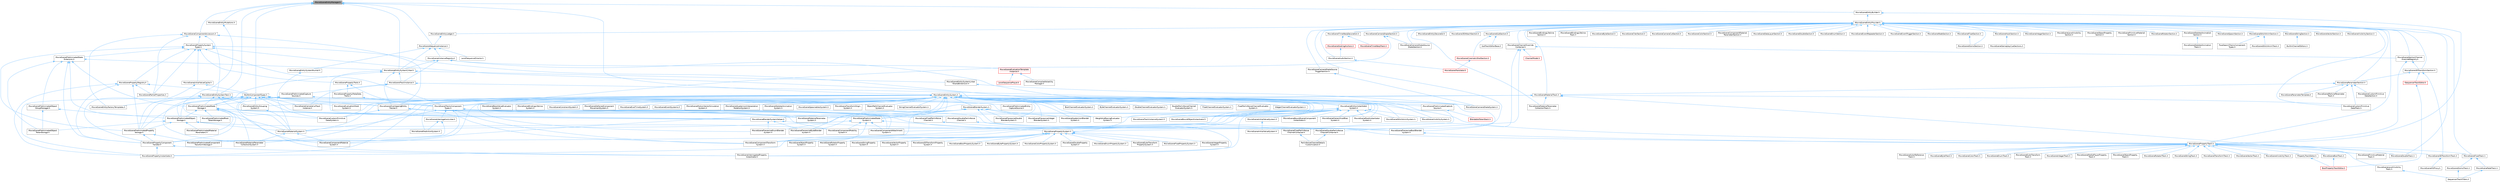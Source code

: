 digraph "MovieSceneEntityManager.h"
{
 // INTERACTIVE_SVG=YES
 // LATEX_PDF_SIZE
  bgcolor="transparent";
  edge [fontname=Helvetica,fontsize=10,labelfontname=Helvetica,labelfontsize=10];
  node [fontname=Helvetica,fontsize=10,shape=box,height=0.2,width=0.4];
  Node1 [id="Node000001",label="MovieSceneEntityManager.h",height=0.2,width=0.4,color="gray40", fillcolor="grey60", style="filled", fontcolor="black",tooltip=" "];
  Node1 -> Node2 [id="edge1_Node000001_Node000002",dir="back",color="steelblue1",style="solid",tooltip=" "];
  Node2 [id="Node000002",label="BuiltInComponentTypes.h",height=0.2,width=0.4,color="grey40", fillcolor="white", style="filled",URL="$dc/d94/BuiltInComponentTypes_8h.html",tooltip=" "];
  Node2 -> Node3 [id="edge2_Node000002_Node000003",dir="back",color="steelblue1",style="solid",tooltip=" "];
  Node3 [id="Node000003",label="MovieSceneBlenderSystemHelper.h",height=0.2,width=0.4,color="grey40", fillcolor="white", style="filled",URL="$d5/d47/MovieSceneBlenderSystemHelper_8h.html",tooltip=" "];
  Node3 -> Node4 [id="edge3_Node000003_Node000004",dir="back",color="steelblue1",style="solid",tooltip=" "];
  Node4 [id="Node000004",label="MovieScenePiecewiseBoolBlender\lSystem.h",height=0.2,width=0.4,color="grey40", fillcolor="white", style="filled",URL="$d7/d27/MovieScenePiecewiseBoolBlenderSystem_8h.html",tooltip=" "];
  Node4 -> Node5 [id="edge4_Node000004_Node000005",dir="back",color="steelblue1",style="solid",tooltip=" "];
  Node5 [id="Node000005",label="MovieScenePropertyTrack.h",height=0.2,width=0.4,color="grey40", fillcolor="white", style="filled",URL="$da/d0c/MovieScenePropertyTrack_8h.html",tooltip=" "];
  Node5 -> Node6 [id="edge5_Node000005_Node000006",dir="back",color="steelblue1",style="solid",tooltip=" "];
  Node6 [id="Node000006",label="MovieScene3DTransformTrack.h",height=0.2,width=0.4,color="grey40", fillcolor="white", style="filled",URL="$d9/d06/MovieScene3DTransformTrack_8h.html",tooltip=" "];
  Node6 -> Node7 [id="edge6_Node000006_Node000007",dir="back",color="steelblue1",style="solid",tooltip=" "];
  Node7 [id="Node000007",label="MovieSceneHitProxy.h",height=0.2,width=0.4,color="grey40", fillcolor="white", style="filled",URL="$d0/d01/MovieSceneHitProxy_8h.html",tooltip=" "];
  Node5 -> Node8 [id="edge7_Node000005_Node000008",dir="back",color="steelblue1",style="solid",tooltip=" "];
  Node8 [id="Node000008",label="MovieSceneActorReference\lTrack.h",height=0.2,width=0.4,color="grey40", fillcolor="white", style="filled",URL="$d9/d9b/MovieSceneActorReferenceTrack_8h.html",tooltip=" "];
  Node5 -> Node9 [id="edge8_Node000005_Node000009",dir="back",color="steelblue1",style="solid",tooltip=" "];
  Node9 [id="Node000009",label="MovieSceneBoolTrack.h",height=0.2,width=0.4,color="grey40", fillcolor="white", style="filled",URL="$d7/ddf/MovieSceneBoolTrack_8h.html",tooltip=" "];
  Node9 -> Node10 [id="edge9_Node000009_Node000010",dir="back",color="steelblue1",style="solid",tooltip=" "];
  Node10 [id="Node000010",label="BoolPropertyTrackEditor.h",height=0.2,width=0.4,color="red", fillcolor="#FFF0F0", style="filled",URL="$db/d07/BoolPropertyTrackEditor_8h.html",tooltip=" "];
  Node5 -> Node12 [id="edge10_Node000005_Node000012",dir="back",color="steelblue1",style="solid",tooltip=" "];
  Node12 [id="Node000012",label="MovieSceneByteTrack.h",height=0.2,width=0.4,color="grey40", fillcolor="white", style="filled",URL="$dc/d79/MovieSceneByteTrack_8h.html",tooltip=" "];
  Node5 -> Node13 [id="edge11_Node000005_Node000013",dir="back",color="steelblue1",style="solid",tooltip=" "];
  Node13 [id="Node000013",label="MovieSceneColorTrack.h",height=0.2,width=0.4,color="grey40", fillcolor="white", style="filled",URL="$d8/df9/MovieSceneColorTrack_8h.html",tooltip=" "];
  Node5 -> Node14 [id="edge12_Node000005_Node000014",dir="back",color="steelblue1",style="solid",tooltip=" "];
  Node14 [id="Node000014",label="MovieSceneDoubleTrack.h",height=0.2,width=0.4,color="grey40", fillcolor="white", style="filled",URL="$de/d31/MovieSceneDoubleTrack_8h.html",tooltip=" "];
  Node5 -> Node15 [id="edge13_Node000005_Node000015",dir="back",color="steelblue1",style="solid",tooltip=" "];
  Node15 [id="Node000015",label="MovieSceneEnumTrack.h",height=0.2,width=0.4,color="grey40", fillcolor="white", style="filled",URL="$d6/d95/MovieSceneEnumTrack_8h.html",tooltip=" "];
  Node5 -> Node16 [id="edge14_Node000005_Node000016",dir="back",color="steelblue1",style="solid",tooltip=" "];
  Node16 [id="Node000016",label="MovieSceneEulerTransform\lTrack.h",height=0.2,width=0.4,color="grey40", fillcolor="white", style="filled",URL="$d7/d3a/MovieSceneEulerTransformTrack_8h.html",tooltip=" "];
  Node5 -> Node17 [id="edge15_Node000005_Node000017",dir="back",color="steelblue1",style="solid",tooltip=" "];
  Node17 [id="Node000017",label="MovieSceneFloatTrack.h",height=0.2,width=0.4,color="grey40", fillcolor="white", style="filled",URL="$dc/d88/MovieSceneFloatTrack_8h.html",tooltip=" "];
  Node17 -> Node18 [id="edge16_Node000017_Node000018",dir="back",color="steelblue1",style="solid",tooltip=" "];
  Node18 [id="Node000018",label="MovieSceneFadeTrack.h",height=0.2,width=0.4,color="grey40", fillcolor="white", style="filled",URL="$d3/dd6/MovieSceneFadeTrack_8h.html",tooltip=" "];
  Node18 -> Node19 [id="edge17_Node000018_Node000019",dir="back",color="steelblue1",style="solid",tooltip=" "];
  Node19 [id="Node000019",label="SequencerTrackFilters.h",height=0.2,width=0.4,color="grey40", fillcolor="white", style="filled",URL="$df/d72/SequencerTrackFilters_8h.html",tooltip=" "];
  Node17 -> Node20 [id="edge18_Node000017_Node000020",dir="back",color="steelblue1",style="solid",tooltip=" "];
  Node20 [id="Node000020",label="MovieSceneSlomoTrack.h",height=0.2,width=0.4,color="grey40", fillcolor="white", style="filled",URL="$d3/d88/MovieSceneSlomoTrack_8h.html",tooltip=" "];
  Node20 -> Node19 [id="edge19_Node000020_Node000019",dir="back",color="steelblue1",style="solid",tooltip=" "];
  Node5 -> Node21 [id="edge20_Node000005_Node000021",dir="back",color="steelblue1",style="solid",tooltip=" "];
  Node21 [id="Node000021",label="MovieSceneIntegerTrack.h",height=0.2,width=0.4,color="grey40", fillcolor="white", style="filled",URL="$d9/d1a/MovieSceneIntegerTrack_8h.html",tooltip=" "];
  Node5 -> Node22 [id="edge21_Node000005_Node000022",dir="back",color="steelblue1",style="solid",tooltip=" "];
  Node22 [id="Node000022",label="MovieSceneLevelVisibility\lTrack.h",height=0.2,width=0.4,color="grey40", fillcolor="white", style="filled",URL="$d8/dae/MovieSceneLevelVisibilityTrack_8h.html",tooltip=" "];
  Node22 -> Node19 [id="edge22_Node000022_Node000019",dir="back",color="steelblue1",style="solid",tooltip=" "];
  Node5 -> Node23 [id="edge23_Node000005_Node000023",dir="back",color="steelblue1",style="solid",tooltip=" "];
  Node23 [id="Node000023",label="MovieSceneMediaPlayerProperty\lTrack.h",height=0.2,width=0.4,color="grey40", fillcolor="white", style="filled",URL="$d4/da1/MovieSceneMediaPlayerPropertyTrack_8h.html",tooltip=" "];
  Node5 -> Node24 [id="edge24_Node000005_Node000024",dir="back",color="steelblue1",style="solid",tooltip=" "];
  Node24 [id="Node000024",label="MovieSceneObjectProperty\lTrack.h",height=0.2,width=0.4,color="grey40", fillcolor="white", style="filled",URL="$dc/da9/MovieSceneObjectPropertyTrack_8h.html",tooltip=" "];
  Node5 -> Node25 [id="edge25_Node000005_Node000025",dir="back",color="steelblue1",style="solid",tooltip=" "];
  Node25 [id="Node000025",label="MovieScenePrimitiveMaterial\lTrack.h",height=0.2,width=0.4,color="grey40", fillcolor="white", style="filled",URL="$dc/dc4/MovieScenePrimitiveMaterialTrack_8h.html",tooltip=" "];
  Node5 -> Node26 [id="edge26_Node000005_Node000026",dir="back",color="steelblue1",style="solid",tooltip=" "];
  Node26 [id="Node000026",label="MovieSceneRotatorTrack.h",height=0.2,width=0.4,color="grey40", fillcolor="white", style="filled",URL="$d3/d8f/MovieSceneRotatorTrack_8h.html",tooltip=" "];
  Node5 -> Node27 [id="edge27_Node000005_Node000027",dir="back",color="steelblue1",style="solid",tooltip=" "];
  Node27 [id="Node000027",label="MovieSceneStringTrack.h",height=0.2,width=0.4,color="grey40", fillcolor="white", style="filled",URL="$dd/d54/MovieSceneStringTrack_8h.html",tooltip=" "];
  Node5 -> Node28 [id="edge28_Node000005_Node000028",dir="back",color="steelblue1",style="solid",tooltip=" "];
  Node28 [id="Node000028",label="MovieSceneTransformTrack.h",height=0.2,width=0.4,color="grey40", fillcolor="white", style="filled",URL="$df/d57/MovieSceneTransformTrack_8h.html",tooltip=" "];
  Node5 -> Node29 [id="edge29_Node000005_Node000029",dir="back",color="steelblue1",style="solid",tooltip=" "];
  Node29 [id="Node000029",label="MovieSceneVectorTrack.h",height=0.2,width=0.4,color="grey40", fillcolor="white", style="filled",URL="$d8/d5e/MovieSceneVectorTrack_8h.html",tooltip=" "];
  Node5 -> Node30 [id="edge30_Node000005_Node000030",dir="back",color="steelblue1",style="solid",tooltip=" "];
  Node30 [id="Node000030",label="MovieSceneVisibilityTrack.h",height=0.2,width=0.4,color="grey40", fillcolor="white", style="filled",URL="$dd/d5e/MovieSceneVisibilityTrack_8h.html",tooltip=" "];
  Node5 -> Node31 [id="edge31_Node000005_Node000031",dir="back",color="steelblue1",style="solid",tooltip=" "];
  Node31 [id="Node000031",label="PropertyTrackEditor.h",height=0.2,width=0.4,color="grey40", fillcolor="white", style="filled",URL="$da/d9a/PropertyTrackEditor_8h.html",tooltip=" "];
  Node31 -> Node10 [id="edge32_Node000031_Node000010",dir="back",color="steelblue1",style="solid",tooltip=" "];
  Node3 -> Node32 [id="edge33_Node000003_Node000032",dir="back",color="steelblue1",style="solid",tooltip=" "];
  Node32 [id="Node000032",label="MovieScenePiecewiseByteBlender\lSystem.h",height=0.2,width=0.4,color="grey40", fillcolor="white", style="filled",URL="$d7/dde/MovieScenePiecewiseByteBlenderSystem_8h.html",tooltip=" "];
  Node3 -> Node33 [id="edge34_Node000003_Node000033",dir="back",color="steelblue1",style="solid",tooltip=" "];
  Node33 [id="Node000033",label="MovieScenePiecewiseEnumBlender\lSystem.h",height=0.2,width=0.4,color="grey40", fillcolor="white", style="filled",URL="$d4/dfe/MovieScenePiecewiseEnumBlenderSystem_8h.html",tooltip=" "];
  Node2 -> Node34 [id="edge35_Node000002_Node000034",dir="back",color="steelblue1",style="solid",tooltip=" "];
  Node34 [id="Node000034",label="MovieSceneCameraCutTrack\lInstance.h",height=0.2,width=0.4,color="grey40", fillcolor="white", style="filled",URL="$d3/d37/MovieSceneCameraCutTrackInstance_8h.html",tooltip=" "];
  Node2 -> Node35 [id="edge36_Node000002_Node000035",dir="back",color="steelblue1",style="solid",tooltip=" "];
  Node35 [id="Node000035",label="MovieSceneCustomPrimitive\lDataSystem.h",height=0.2,width=0.4,color="grey40", fillcolor="white", style="filled",URL="$d1/da0/MovieSceneCustomPrimitiveDataSystem_8h.html",tooltip=" "];
  Node2 -> Node36 [id="edge37_Node000002_Node000036",dir="back",color="steelblue1",style="solid",tooltip=" "];
  Node36 [id="Node000036",label="MovieSceneEntityGrouping\lSystem.h",height=0.2,width=0.4,color="grey40", fillcolor="white", style="filled",URL="$d6/dce/MovieSceneEntityGroupingSystem_8h.html",tooltip=" "];
  Node36 -> Node37 [id="edge38_Node000036_Node000037",dir="back",color="steelblue1",style="solid",tooltip=" "];
  Node37 [id="Node000037",label="MovieSceneMaterialSystem.h",height=0.2,width=0.4,color="grey40", fillcolor="white", style="filled",URL="$d2/d2f/MovieSceneMaterialSystem_8h.html",tooltip=" "];
  Node37 -> Node38 [id="edge39_Node000037_Node000038",dir="back",color="steelblue1",style="solid",tooltip=" "];
  Node38 [id="Node000038",label="MovieSceneComponentMaterial\lSystem.h",height=0.2,width=0.4,color="grey40", fillcolor="white", style="filled",URL="$d7/d7c/MovieSceneComponentMaterialSystem_8h.html",tooltip=" "];
  Node37 -> Node39 [id="edge40_Node000037_Node000039",dir="back",color="steelblue1",style="solid",tooltip=" "];
  Node39 [id="Node000039",label="MovieSceneMaterialParameter\lCollectionSystem.h",height=0.2,width=0.4,color="grey40", fillcolor="white", style="filled",URL="$d4/d18/MovieSceneMaterialParameterCollectionSystem_8h.html",tooltip=" "];
  Node2 -> Node40 [id="edge41_Node000002_Node000040",dir="back",color="steelblue1",style="solid",tooltip=" "];
  Node40 [id="Node000040",label="MovieSceneEvaluationHook\lSystem.h",height=0.2,width=0.4,color="grey40", fillcolor="white", style="filled",URL="$d1/d8b/MovieSceneEvaluationHookSystem_8h.html",tooltip=" "];
  Node2 -> Node41 [id="edge42_Node000002_Node000041",dir="back",color="steelblue1",style="solid",tooltip=" "];
  Node41 [id="Node000041",label="MovieSceneInterrogatedProperty\lInstantiator.h",height=0.2,width=0.4,color="grey40", fillcolor="white", style="filled",URL="$df/d43/MovieSceneInterrogatedPropertyInstantiator_8h.html",tooltip=" "];
  Node2 -> Node39 [id="edge43_Node000002_Node000039",dir="back",color="steelblue1",style="solid",tooltip=" "];
  Node2 -> Node37 [id="edge44_Node000002_Node000037",dir="back",color="steelblue1",style="solid",tooltip=" "];
  Node2 -> Node42 [id="edge45_Node000002_Node000042",dir="back",color="steelblue1",style="solid",tooltip=" "];
  Node42 [id="Node000042",label="MovieSceneOverlappingEntity\lTracker.h",height=0.2,width=0.4,color="grey40", fillcolor="white", style="filled",URL="$db/d41/MovieSceneOverlappingEntityTracker_8h.html",tooltip=" "];
  Node42 -> Node43 [id="edge46_Node000042_Node000043",dir="back",color="steelblue1",style="solid",tooltip=" "];
  Node43 [id="Node000043",label="MovieSceneComponentAttachment\lSystem.h",height=0.2,width=0.4,color="grey40", fillcolor="white", style="filled",URL="$d9/db3/MovieSceneComponentAttachmentSystem_8h.html",tooltip=" "];
  Node42 -> Node44 [id="edge47_Node000042_Node000044",dir="back",color="steelblue1",style="solid",tooltip=" "];
  Node44 [id="Node000044",label="MovieSceneComponentMobility\lSystem.h",height=0.2,width=0.4,color="grey40", fillcolor="white", style="filled",URL="$d7/dca/MovieSceneComponentMobilitySystem_8h.html",tooltip=" "];
  Node42 -> Node45 [id="edge48_Node000042_Node000045",dir="back",color="steelblue1",style="solid",tooltip=" "];
  Node45 [id="Node000045",label="MovieSceneComponentTransform\lSystem.h",height=0.2,width=0.4,color="grey40", fillcolor="white", style="filled",URL="$d1/d3e/MovieSceneComponentTransformSystem_8h.html",tooltip=" "];
  Node42 -> Node35 [id="edge49_Node000042_Node000035",dir="back",color="steelblue1",style="solid",tooltip=" "];
  Node42 -> Node41 [id="edge50_Node000042_Node000041",dir="back",color="steelblue1",style="solid",tooltip=" "];
  Node42 -> Node46 [id="edge51_Node000042_Node000046",dir="back",color="steelblue1",style="solid",tooltip=" "];
  Node46 [id="Node000046",label="MovieSceneMaterialParameter\lSystem.h",height=0.2,width=0.4,color="grey40", fillcolor="white", style="filled",URL="$d9/d38/MovieSceneMaterialParameterSystem_8h.html",tooltip=" "];
  Node2 -> Node47 [id="edge52_Node000002_Node000047",dir="back",color="steelblue1",style="solid",tooltip=" "];
  Node47 [id="Node000047",label="MovieScenePreAnimatedObject\lStorage.h",height=0.2,width=0.4,color="grey40", fillcolor="white", style="filled",URL="$d1/dc5/MovieScenePreAnimatedObjectStorage_8h.html",tooltip=" "];
  Node47 -> Node44 [id="edge53_Node000047_Node000044",dir="back",color="steelblue1",style="solid",tooltip=" "];
  Node47 -> Node37 [id="edge54_Node000047_Node000037",dir="back",color="steelblue1",style="solid",tooltip=" "];
  Node47 -> Node48 [id="edge55_Node000047_Node000048",dir="back",color="steelblue1",style="solid",tooltip=" "];
  Node48 [id="Node000048",label="MovieScenePreAnimatedMaterial\lParameters.h",height=0.2,width=0.4,color="grey40", fillcolor="white", style="filled",URL="$d9/dac/MovieScenePreAnimatedMaterialParameters_8h.html",tooltip=" "];
  Node47 -> Node49 [id="edge56_Node000047_Node000049",dir="back",color="steelblue1",style="solid",tooltip=" "];
  Node49 [id="Node000049",label="MovieScenePreAnimatedObject\lTokenStorage.h",height=0.2,width=0.4,color="grey40", fillcolor="white", style="filled",URL="$dc/d07/MovieScenePreAnimatedObjectTokenStorage_8h.html",tooltip=" "];
  Node47 -> Node50 [id="edge57_Node000047_Node000050",dir="back",color="steelblue1",style="solid",tooltip=" "];
  Node50 [id="Node000050",label="MovieScenePreAnimatedProperty\lStorage.h",height=0.2,width=0.4,color="grey40", fillcolor="white", style="filled",URL="$de/d55/MovieScenePreAnimatedPropertyStorage_8h.html",tooltip=" "];
  Node50 -> Node51 [id="edge58_Node000050_Node000051",dir="back",color="steelblue1",style="solid",tooltip=" "];
  Node51 [id="Node000051",label="MovieScenePreAnimatedComponent\lTransformStorage.h",height=0.2,width=0.4,color="grey40", fillcolor="white", style="filled",URL="$d9/d84/MovieScenePreAnimatedComponentTransformStorage_8h.html",tooltip=" "];
  Node50 -> Node52 [id="edge59_Node000050_Node000052",dir="back",color="steelblue1",style="solid",tooltip=" "];
  Node52 [id="Node000052",label="MovieScenePropertyComponent\lHandler.h",height=0.2,width=0.4,color="grey40", fillcolor="white", style="filled",URL="$d1/d1c/MovieScenePropertyComponentHandler_8h.html",tooltip=" "];
  Node52 -> Node41 [id="edge60_Node000052_Node000041",dir="back",color="steelblue1",style="solid",tooltip=" "];
  Node52 -> Node53 [id="edge61_Node000052_Node000053",dir="back",color="steelblue1",style="solid",tooltip=" "];
  Node53 [id="Node000053",label="MovieScenePropertyInstantiator.h",height=0.2,width=0.4,color="grey40", fillcolor="white", style="filled",URL="$d2/ddc/MovieScenePropertyInstantiator_8h.html",tooltip=" "];
  Node2 -> Node50 [id="edge62_Node000002_Node000050",dir="back",color="steelblue1",style="solid",tooltip=" "];
  Node2 -> Node54 [id="edge63_Node000002_Node000054",dir="back",color="steelblue1",style="solid",tooltip=" "];
  Node54 [id="Node000054",label="MovieScenePreAnimatedState\lStorage.h",height=0.2,width=0.4,color="grey40", fillcolor="white", style="filled",URL="$db/d56/MovieScenePreAnimatedStateStorage_8h.html",tooltip=" "];
  Node54 -> Node38 [id="edge64_Node000054_Node000038",dir="back",color="steelblue1",style="solid",tooltip=" "];
  Node54 -> Node35 [id="edge65_Node000054_Node000035",dir="back",color="steelblue1",style="solid",tooltip=" "];
  Node54 -> Node39 [id="edge66_Node000054_Node000039",dir="back",color="steelblue1",style="solid",tooltip=" "];
  Node54 -> Node46 [id="edge67_Node000054_Node000046",dir="back",color="steelblue1",style="solid",tooltip=" "];
  Node54 -> Node48 [id="edge68_Node000054_Node000048",dir="back",color="steelblue1",style="solid",tooltip=" "];
  Node54 -> Node47 [id="edge69_Node000054_Node000047",dir="back",color="steelblue1",style="solid",tooltip=" "];
  Node54 -> Node55 [id="edge70_Node000054_Node000055",dir="back",color="steelblue1",style="solid",tooltip=" "];
  Node55 [id="Node000055",label="MovieScenePreAnimatedRoot\lTokenStorage.h",height=0.2,width=0.4,color="grey40", fillcolor="white", style="filled",URL="$d1/db6/MovieScenePreAnimatedRootTokenStorage_8h.html",tooltip=" "];
  Node54 -> Node56 [id="edge71_Node000054_Node000056",dir="back",color="steelblue1",style="solid",tooltip=" "];
  Node56 [id="Node000056",label="MovieScenePreAnimatedState\lSystem.h",height=0.2,width=0.4,color="grey40", fillcolor="white", style="filled",URL="$df/d2d/MovieScenePreAnimatedStateSystem_8h.html",tooltip=" "];
  Node56 -> Node43 [id="edge72_Node000056_Node000043",dir="back",color="steelblue1",style="solid",tooltip=" "];
  Node56 -> Node44 [id="edge73_Node000056_Node000044",dir="back",color="steelblue1",style="solid",tooltip=" "];
  Node56 -> Node45 [id="edge74_Node000056_Node000045",dir="back",color="steelblue1",style="solid",tooltip=" "];
  Node56 -> Node37 [id="edge75_Node000056_Node000037",dir="back",color="steelblue1",style="solid",tooltip=" "];
  Node56 -> Node57 [id="edge76_Node000056_Node000057",dir="back",color="steelblue1",style="solid",tooltip=" "];
  Node57 [id="Node000057",label="MovieScenePropertySystem.h",height=0.2,width=0.4,color="grey40", fillcolor="white", style="filled",URL="$dd/d75/MovieScenePropertySystem_8h.html",tooltip=" "];
  Node57 -> Node58 [id="edge77_Node000057_Node000058",dir="back",color="steelblue1",style="solid",tooltip=" "];
  Node58 [id="Node000058",label="MovieScene3DTransformProperty\lSystem.h",height=0.2,width=0.4,color="grey40", fillcolor="white", style="filled",URL="$dc/d97/MovieScene3DTransformPropertySystem_8h.html",tooltip=" "];
  Node57 -> Node59 [id="edge78_Node000057_Node000059",dir="back",color="steelblue1",style="solid",tooltip=" "];
  Node59 [id="Node000059",label="MovieSceneBoolPropertySystem.h",height=0.2,width=0.4,color="grey40", fillcolor="white", style="filled",URL="$d4/d0f/MovieSceneBoolPropertySystem_8h.html",tooltip=" "];
  Node57 -> Node60 [id="edge79_Node000057_Node000060",dir="back",color="steelblue1",style="solid",tooltip=" "];
  Node60 [id="Node000060",label="MovieSceneBytePropertySystem.h",height=0.2,width=0.4,color="grey40", fillcolor="white", style="filled",URL="$d7/d22/MovieSceneBytePropertySystem_8h.html",tooltip=" "];
  Node57 -> Node61 [id="edge80_Node000057_Node000061",dir="back",color="steelblue1",style="solid",tooltip=" "];
  Node61 [id="Node000061",label="MovieSceneColorPropertySystem.h",height=0.2,width=0.4,color="grey40", fillcolor="white", style="filled",URL="$d4/d03/MovieSceneColorPropertySystem_8h.html",tooltip=" "];
  Node57 -> Node45 [id="edge81_Node000057_Node000045",dir="back",color="steelblue1",style="solid",tooltip=" "];
  Node57 -> Node62 [id="edge82_Node000057_Node000062",dir="back",color="steelblue1",style="solid",tooltip=" "];
  Node62 [id="Node000062",label="MovieSceneDoubleProperty\lSystem.h",height=0.2,width=0.4,color="grey40", fillcolor="white", style="filled",URL="$df/d84/MovieSceneDoublePropertySystem_8h.html",tooltip=" "];
  Node57 -> Node63 [id="edge83_Node000057_Node000063",dir="back",color="steelblue1",style="solid",tooltip=" "];
  Node63 [id="Node000063",label="MovieSceneEnumPropertySystem.h",height=0.2,width=0.4,color="grey40", fillcolor="white", style="filled",URL="$d7/dc8/MovieSceneEnumPropertySystem_8h.html",tooltip=" "];
  Node57 -> Node64 [id="edge84_Node000057_Node000064",dir="back",color="steelblue1",style="solid",tooltip=" "];
  Node64 [id="Node000064",label="MovieSceneEulerTransform\lPropertySystem.h",height=0.2,width=0.4,color="grey40", fillcolor="white", style="filled",URL="$dd/d14/MovieSceneEulerTransformPropertySystem_8h.html",tooltip=" "];
  Node57 -> Node65 [id="edge85_Node000057_Node000065",dir="back",color="steelblue1",style="solid",tooltip=" "];
  Node65 [id="Node000065",label="MovieSceneFloatPropertySystem.h",height=0.2,width=0.4,color="grey40", fillcolor="white", style="filled",URL="$d0/de6/MovieSceneFloatPropertySystem_8h.html",tooltip=" "];
  Node57 -> Node66 [id="edge86_Node000057_Node000066",dir="back",color="steelblue1",style="solid",tooltip=" "];
  Node66 [id="Node000066",label="MovieSceneIntegerProperty\lSystem.h",height=0.2,width=0.4,color="grey40", fillcolor="white", style="filled",URL="$d3/d1a/MovieSceneIntegerPropertySystem_8h.html",tooltip=" "];
  Node57 -> Node67 [id="edge87_Node000057_Node000067",dir="back",color="steelblue1",style="solid",tooltip=" "];
  Node67 [id="Node000067",label="MovieSceneObjectProperty\lSystem.h",height=0.2,width=0.4,color="grey40", fillcolor="white", style="filled",URL="$d8/d20/MovieSceneObjectPropertySystem_8h.html",tooltip=" "];
  Node57 -> Node68 [id="edge88_Node000057_Node000068",dir="back",color="steelblue1",style="solid",tooltip=" "];
  Node68 [id="Node000068",label="MovieSceneRotatorProperty\lSystem.h",height=0.2,width=0.4,color="grey40", fillcolor="white", style="filled",URL="$d6/d74/MovieSceneRotatorPropertySystem_8h.html",tooltip=" "];
  Node57 -> Node69 [id="edge89_Node000057_Node000069",dir="back",color="steelblue1",style="solid",tooltip=" "];
  Node69 [id="Node000069",label="MovieSceneStringProperty\lSystem.h",height=0.2,width=0.4,color="grey40", fillcolor="white", style="filled",URL="$d8/d8f/MovieSceneStringPropertySystem_8h.html",tooltip=" "];
  Node57 -> Node70 [id="edge90_Node000057_Node000070",dir="back",color="steelblue1",style="solid",tooltip=" "];
  Node70 [id="Node000070",label="MovieSceneVectorProperty\lSystem.h",height=0.2,width=0.4,color="grey40", fillcolor="white", style="filled",URL="$da/d10/MovieSceneVectorPropertySystem_8h.html",tooltip=" "];
  Node54 -> Node52 [id="edge91_Node000054_Node000052",dir="back",color="steelblue1",style="solid",tooltip=" "];
  Node2 -> Node53 [id="edge92_Node000002_Node000053",dir="back",color="steelblue1",style="solid",tooltip=" "];
  Node2 -> Node5 [id="edge93_Node000002_Node000005",dir="back",color="steelblue1",style="solid",tooltip=" "];
  Node2 -> Node71 [id="edge94_Node000002_Node000071",dir="back",color="steelblue1",style="solid",tooltip=" "];
  Node71 [id="Node000071",label="MovieSceneTracksComponent\lTypes.h",height=0.2,width=0.4,color="grey40", fillcolor="white", style="filled",URL="$d5/d6a/MovieSceneTracksComponentTypes_8h.html",tooltip=" "];
  Node71 -> Node43 [id="edge95_Node000071_Node000043",dir="back",color="steelblue1",style="solid",tooltip=" "];
  Node71 -> Node45 [id="edge96_Node000071_Node000045",dir="back",color="steelblue1",style="solid",tooltip=" "];
  Node71 -> Node72 [id="edge97_Node000071_Node000072",dir="back",color="steelblue1",style="solid",tooltip=" "];
  Node72 [id="Node000072",label="MovieSceneDoublePerlinNoise\lChannel.h",height=0.2,width=0.4,color="grey40", fillcolor="white", style="filled",URL="$d9/d50/MovieSceneDoublePerlinNoiseChannel_8h.html",tooltip=" "];
  Node72 -> Node73 [id="edge98_Node000072_Node000073",dir="back",color="steelblue1",style="solid",tooltip=" "];
  Node73 [id="Node000073",label="MovieSceneDoublePerlinNoise\lChannelContainer.h",height=0.2,width=0.4,color="grey40", fillcolor="white", style="filled",URL="$de/dae/MovieSceneDoublePerlinNoiseChannelContainer_8h.html",tooltip=" "];
  Node73 -> Node74 [id="edge99_Node000073_Node000074",dir="back",color="steelblue1",style="solid",tooltip=" "];
  Node74 [id="Node000074",label="PerlinNoiseChannelDetails\lCustomization.h",height=0.2,width=0.4,color="grey40", fillcolor="white", style="filled",URL="$d6/df3/PerlinNoiseChannelDetailsCustomization_8h.html",tooltip=" "];
  Node71 -> Node75 [id="edge100_Node000071_Node000075",dir="back",color="steelblue1",style="solid",tooltip=" "];
  Node75 [id="Node000075",label="MovieSceneFloatPerlinNoise\lChannel.h",height=0.2,width=0.4,color="grey40", fillcolor="white", style="filled",URL="$d2/d9d/MovieSceneFloatPerlinNoiseChannel_8h.html",tooltip=" "];
  Node75 -> Node76 [id="edge101_Node000075_Node000076",dir="back",color="steelblue1",style="solid",tooltip=" "];
  Node76 [id="Node000076",label="MovieSceneFloatPerlinNoise\lChannelContainer.h",height=0.2,width=0.4,color="grey40", fillcolor="white", style="filled",URL="$d6/dcb/MovieSceneFloatPerlinNoiseChannelContainer_8h.html",tooltip=" "];
  Node76 -> Node74 [id="edge102_Node000076_Node000074",dir="back",color="steelblue1",style="solid",tooltip=" "];
  Node71 -> Node77 [id="edge103_Node000071_Node000077",dir="back",color="steelblue1",style="solid",tooltip=" "];
  Node77 [id="Node000077",label="MovieSceneInterrogationLinker.h",height=0.2,width=0.4,color="grey40", fillcolor="white", style="filled",URL="$d9/d6a/MovieSceneInterrogationLinker_8h.html",tooltip=" "];
  Node77 -> Node78 [id="edge104_Node000077_Node000078",dir="back",color="steelblue1",style="solid",tooltip=" "];
  Node78 [id="Node000078",label="MovieScenePredictionSystem.h",height=0.2,width=0.4,color="grey40", fillcolor="white", style="filled",URL="$dc/d7f/MovieScenePredictionSystem_8h.html",tooltip=" "];
  Node77 -> Node52 [id="edge105_Node000077_Node000052",dir="back",color="steelblue1",style="solid",tooltip=" "];
  Node71 -> Node37 [id="edge106_Node000071_Node000037",dir="back",color="steelblue1",style="solid",tooltip=" "];
  Node71 -> Node51 [id="edge107_Node000071_Node000051",dir="back",color="steelblue1",style="solid",tooltip=" "];
  Node71 -> Node5 [id="edge108_Node000071_Node000005",dir="back",color="steelblue1",style="solid",tooltip=" "];
  Node2 -> Node79 [id="edge109_Node000002_Node000079",dir="back",color="steelblue1",style="solid",tooltip=" "];
  Node79 [id="Node000079",label="WeightAndEasingEvaluator\lSystem.h",height=0.2,width=0.4,color="grey40", fillcolor="white", style="filled",URL="$d0/d06/WeightAndEasingEvaluatorSystem_8h.html",tooltip=" "];
  Node1 -> Node80 [id="edge110_Node000001_Node000080",dir="back",color="steelblue1",style="solid",tooltip=" "];
  Node80 [id="Node000080",label="MovieSceneComponentAccessors.h",height=0.2,width=0.4,color="grey40", fillcolor="white", style="filled",URL="$db/d67/MovieSceneComponentAccessors_8h.html",tooltip=" "];
  Node80 -> Node81 [id="edge111_Node000080_Node000081",dir="back",color="steelblue1",style="solid",tooltip=" "];
  Node81 [id="Node000081",label="MovieSceneEntityFactoryTemplates.h",height=0.2,width=0.4,color="grey40", fillcolor="white", style="filled",URL="$de/df8/MovieSceneEntityFactoryTemplates_8h.html",tooltip=" "];
  Node80 -> Node82 [id="edge112_Node000080_Node000082",dir="back",color="steelblue1",style="solid",tooltip=" "];
  Node82 [id="Node000082",label="MovieSceneEntitySystemTask.h",height=0.2,width=0.4,color="grey40", fillcolor="white", style="filled",URL="$d5/dcb/MovieSceneEntitySystemTask_8h.html",tooltip=" "];
  Node82 -> Node3 [id="edge113_Node000082_Node000003",dir="back",color="steelblue1",style="solid",tooltip=" "];
  Node82 -> Node81 [id="edge114_Node000082_Node000081",dir="back",color="steelblue1",style="solid",tooltip=" "];
  Node82 -> Node36 [id="edge115_Node000082_Node000036",dir="back",color="steelblue1",style="solid",tooltip=" "];
  Node82 -> Node42 [id="edge116_Node000082_Node000042",dir="back",color="steelblue1",style="solid",tooltip=" "];
  Node82 -> Node50 [id="edge117_Node000082_Node000050",dir="back",color="steelblue1",style="solid",tooltip=" "];
  Node82 -> Node54 [id="edge118_Node000082_Node000054",dir="back",color="steelblue1",style="solid",tooltip=" "];
  Node80 -> Node42 [id="edge119_Node000080_Node000042",dir="back",color="steelblue1",style="solid",tooltip=" "];
  Node80 -> Node83 [id="edge120_Node000080_Node000083",dir="back",color="steelblue1",style="solid",tooltip=" "];
  Node83 [id="Node000083",label="MovieScenePartialProperties.h",height=0.2,width=0.4,color="grey40", fillcolor="white", style="filled",URL="$d8/d3c/MovieScenePartialProperties_8h.html",tooltip=" "];
  Node80 -> Node84 [id="edge121_Node000080_Node000084",dir="back",color="steelblue1",style="solid",tooltip=" "];
  Node84 [id="Node000084",label="MovieScenePropertySystem\lTypes.h",height=0.2,width=0.4,color="grey40", fillcolor="white", style="filled",URL="$d2/d09/MovieScenePropertySystemTypes_8h.html",tooltip=" "];
  Node84 -> Node85 [id="edge122_Node000084_Node000085",dir="back",color="steelblue1",style="solid",tooltip=" "];
  Node85 [id="Node000085",label="MovieSceneInitialValueCache.h",height=0.2,width=0.4,color="grey40", fillcolor="white", style="filled",URL="$d4/d7f/MovieSceneInitialValueCache_8h.html",tooltip=" "];
  Node85 -> Node2 [id="edge123_Node000085_Node000002",dir="back",color="steelblue1",style="solid",tooltip=" "];
  Node85 -> Node52 [id="edge124_Node000085_Node000052",dir="back",color="steelblue1",style="solid",tooltip=" "];
  Node84 -> Node83 [id="edge125_Node000084_Node000083",dir="back",color="steelblue1",style="solid",tooltip=" "];
  Node84 -> Node50 [id="edge126_Node000084_Node000050",dir="back",color="steelblue1",style="solid",tooltip=" "];
  Node84 -> Node86 [id="edge127_Node000084_Node000086",dir="back",color="steelblue1",style="solid",tooltip=" "];
  Node86 [id="Node000086",label="MovieScenePreAnimatedState\lExtension.h",height=0.2,width=0.4,color="grey40", fillcolor="white", style="filled",URL="$dc/de7/MovieScenePreAnimatedStateExtension_8h.html",tooltip=" "];
  Node86 -> Node87 [id="edge128_Node000086_Node000087",dir="back",color="steelblue1",style="solid",tooltip=" "];
  Node87 [id="Node000087",label="MovieSceneEntitySystemLinker.h",height=0.2,width=0.4,color="grey40", fillcolor="white", style="filled",URL="$d9/d16/MovieSceneEntitySystemLinker_8h.html",tooltip=" "];
  Node87 -> Node3 [id="edge129_Node000087_Node000003",dir="back",color="steelblue1",style="solid",tooltip=" "];
  Node87 -> Node88 [id="edge130_Node000087_Node000088",dir="back",color="steelblue1",style="solid",tooltip=" "];
  Node88 [id="Node000088",label="MovieSceneEntitySystemLinker\lSharedExtension.h",height=0.2,width=0.4,color="grey40", fillcolor="white", style="filled",URL="$dc/df1/MovieSceneEntitySystemLinkerSharedExtension_8h.html",tooltip=" "];
  Node88 -> Node89 [id="edge131_Node000088_Node000089",dir="back",color="steelblue1",style="solid",tooltip=" "];
  Node89 [id="Node000089",label="MovieSceneCameraShakeSystem.h",height=0.2,width=0.4,color="grey40", fillcolor="white", style="filled",URL="$d2/dcc/MovieSceneCameraShakeSystem_8h.html",tooltip=" "];
  Node87 -> Node42 [id="edge132_Node000087_Node000042",dir="back",color="steelblue1",style="solid",tooltip=" "];
  Node87 -> Node54 [id="edge133_Node000087_Node000054",dir="back",color="steelblue1",style="solid",tooltip=" "];
  Node87 -> Node90 [id="edge134_Node000087_Node000090",dir="back",color="steelblue1",style="solid",tooltip=" "];
  Node90 [id="Node000090",label="MovieSceneTrackInstance.h",height=0.2,width=0.4,color="grey40", fillcolor="white", style="filled",URL="$d4/d28/MovieSceneTrackInstance_8h.html",tooltip=" "];
  Node90 -> Node34 [id="edge135_Node000090_Node000034",dir="back",color="steelblue1",style="solid",tooltip=" "];
  Node90 -> Node91 [id="edge136_Node000090_Node000091",dir="back",color="steelblue1",style="solid",tooltip=" "];
  Node91 [id="Node000091",label="MovieScenePreAnimatedCapture\lSource.h",height=0.2,width=0.4,color="grey40", fillcolor="white", style="filled",URL="$d8/dd1/MovieScenePreAnimatedCaptureSource_8h.html",tooltip=" "];
  Node91 -> Node92 [id="edge137_Node000091_Node000092",dir="back",color="steelblue1",style="solid",tooltip=" "];
  Node92 [id="Node000092",label="BlendableTokenStack.h",height=0.2,width=0.4,color="red", fillcolor="#FFF0F0", style="filled",URL="$de/d3e/BlendableTokenStack_8h.html",tooltip=" "];
  Node90 -> Node114 [id="edge138_Node000090_Node000114",dir="back",color="steelblue1",style="solid",tooltip=" "];
  Node114 [id="Node000114",label="MovieScenePreAnimatedCapture\lSources.h",height=0.2,width=0.4,color="grey40", fillcolor="white", style="filled",URL="$de/d2c/MovieScenePreAnimatedCaptureSources_8h.html",tooltip=" "];
  Node114 -> Node91 [id="edge139_Node000114_Node000091",dir="back",color="steelblue1",style="solid",tooltip=" "];
  Node114 -> Node115 [id="edge140_Node000114_Node000115",dir="back",color="steelblue1",style="solid",tooltip=" "];
  Node115 [id="Node000115",label="MovieScenePreAnimatedEntity\lCaptureSource.h",height=0.2,width=0.4,color="grey40", fillcolor="white", style="filled",URL="$d8/de0/MovieScenePreAnimatedEntityCaptureSource_8h.html",tooltip=" "];
  Node114 -> Node47 [id="edge141_Node000114_Node000047",dir="back",color="steelblue1",style="solid",tooltip=" "];
  Node114 -> Node50 [id="edge142_Node000114_Node000050",dir="back",color="steelblue1",style="solid",tooltip=" "];
  Node114 -> Node54 [id="edge143_Node000114_Node000054",dir="back",color="steelblue1",style="solid",tooltip=" "];
  Node86 -> Node116 [id="edge144_Node000086_Node000116",dir="back",color="steelblue1",style="solid",tooltip=" "];
  Node116 [id="Node000116",label="MovieScenePreAnimatedObject\lGroupManager.h",height=0.2,width=0.4,color="grey40", fillcolor="white", style="filled",URL="$dc/d17/MovieScenePreAnimatedObjectGroupManager_8h.html",tooltip=" "];
  Node116 -> Node47 [id="edge145_Node000116_Node000047",dir="back",color="steelblue1",style="solid",tooltip=" "];
  Node116 -> Node49 [id="edge146_Node000116_Node000049",dir="back",color="steelblue1",style="solid",tooltip=" "];
  Node86 -> Node49 [id="edge147_Node000086_Node000049",dir="back",color="steelblue1",style="solid",tooltip=" "];
  Node86 -> Node55 [id="edge148_Node000086_Node000055",dir="back",color="steelblue1",style="solid",tooltip=" "];
  Node86 -> Node54 [id="edge149_Node000086_Node000054",dir="back",color="steelblue1",style="solid",tooltip=" "];
  Node86 -> Node52 [id="edge150_Node000086_Node000052",dir="back",color="steelblue1",style="solid",tooltip=" "];
  Node84 -> Node117 [id="edge151_Node000084_Node000117",dir="back",color="steelblue1",style="solid",tooltip=" "];
  Node117 [id="Node000117",label="MovieScenePropertyRegistry.h",height=0.2,width=0.4,color="grey40", fillcolor="white", style="filled",URL="$da/d00/MovieScenePropertyRegistry_8h.html",tooltip=" "];
  Node117 -> Node2 [id="edge152_Node000117_Node000002",dir="back",color="steelblue1",style="solid",tooltip=" "];
  Node117 -> Node83 [id="edge153_Node000117_Node000083",dir="back",color="steelblue1",style="solid",tooltip=" "];
  Node117 -> Node50 [id="edge154_Node000117_Node000050",dir="back",color="steelblue1",style="solid",tooltip=" "];
  Node117 -> Node52 [id="edge155_Node000117_Node000052",dir="back",color="steelblue1",style="solid",tooltip=" "];
  Node117 -> Node53 [id="edge156_Node000117_Node000053",dir="back",color="steelblue1",style="solid",tooltip=" "];
  Node84 -> Node57 [id="edge157_Node000084_Node000057",dir="back",color="steelblue1",style="solid",tooltip=" "];
  Node84 -> Node118 [id="edge158_Node000084_Node000118",dir="back",color="steelblue1",style="solid",tooltip=" "];
  Node118 [id="Node000118",label="MovieScenePropertyTraits.h",height=0.2,width=0.4,color="grey40", fillcolor="white", style="filled",URL="$d5/d41/MovieScenePropertyTraits_8h.html",tooltip=" "];
  Node118 -> Node119 [id="edge159_Node000118_Node000119",dir="back",color="steelblue1",style="solid",tooltip=" "];
  Node119 [id="Node000119",label="MovieScenePropertyMetaData\lTraits.h",height=0.2,width=0.4,color="grey40", fillcolor="white", style="filled",URL="$d9/d58/MovieScenePropertyMetaDataTraits_8h.html",tooltip=" "];
  Node119 -> Node71 [id="edge160_Node000119_Node000071",dir="back",color="steelblue1",style="solid",tooltip=" "];
  Node118 -> Node71 [id="edge161_Node000118_Node000071",dir="back",color="steelblue1",style="solid",tooltip=" "];
  Node84 -> Node120 [id="edge162_Node000084_Node000120",dir="back",color="steelblue1",style="solid",tooltip=" "];
  Node120 [id="Node000120",label="MovieSceneTrackInstanceSystem.h",height=0.2,width=0.4,color="grey40", fillcolor="white", style="filled",URL="$d4/db7/MovieSceneTrackInstanceSystem_8h.html",tooltip=" "];
  Node84 -> Node71 [id="edge163_Node000084_Node000071",dir="back",color="steelblue1",style="solid",tooltip=" "];
  Node1 -> Node121 [id="edge164_Node000001_Node000121",dir="back",color="steelblue1",style="solid",tooltip=" "];
  Node121 [id="Node000121",label="MovieSceneEntityBuilder.h",height=0.2,width=0.4,color="grey40", fillcolor="white", style="filled",URL="$d4/df8/MovieSceneEntityBuilder_8h.html",tooltip=" "];
  Node121 -> Node122 [id="edge165_Node000121_Node000122",dir="back",color="steelblue1",style="solid",tooltip=" "];
  Node122 [id="Node000122",label="IMovieSceneEntityProvider.h",height=0.2,width=0.4,color="grey40", fillcolor="white", style="filled",URL="$dc/de1/IMovieSceneEntityProvider_8h.html",tooltip=" "];
  Node122 -> Node123 [id="edge166_Node000122_Node000123",dir="back",color="steelblue1",style="solid",tooltip=" "];
  Node123 [id="Node000123",label="IMovieSceneEntityDecorator.h",height=0.2,width=0.4,color="grey40", fillcolor="white", style="filled",URL="$da/d36/IMovieSceneEntityDecorator_8h.html",tooltip=" "];
  Node122 -> Node124 [id="edge167_Node000122_Node000124",dir="back",color="steelblue1",style="solid",tooltip=" "];
  Node124 [id="Node000124",label="MovieScene3DAttachSection.h",height=0.2,width=0.4,color="grey40", fillcolor="white", style="filled",URL="$d4/db3/MovieScene3DAttachSection_8h.html",tooltip=" "];
  Node122 -> Node125 [id="edge168_Node000122_Node000125",dir="back",color="steelblue1",style="solid",tooltip=" "];
  Node125 [id="Node000125",label="MovieScene3DTransformSection.h",height=0.2,width=0.4,color="grey40", fillcolor="white", style="filled",URL="$de/dab/MovieScene3DTransformSection_8h.html",tooltip=" "];
  Node125 -> Node126 [id="edge169_Node000125_Node000126",dir="back",color="steelblue1",style="solid",tooltip=" "];
  Node126 [id="Node000126",label="ISequencerTrackEditor.h",height=0.2,width=0.4,color="red", fillcolor="#FFF0F0", style="filled",URL="$df/dca/ISequencerTrackEditor_8h.html",tooltip=" "];
  Node126 -> Node10 [id="edge170_Node000126_Node000010",dir="back",color="steelblue1",style="solid",tooltip=" "];
  Node125 -> Node6 [id="edge171_Node000125_Node000006",dir="back",color="steelblue1",style="solid",tooltip=" "];
  Node125 -> Node150 [id="edge172_Node000125_Node000150",dir="back",color="steelblue1",style="solid",tooltip=" "];
  Node150 [id="Node000150",label="MovieSceneParameterSection.h",height=0.2,width=0.4,color="grey40", fillcolor="white", style="filled",URL="$de/d65/MovieSceneParameterSection_8h.html",tooltip=" "];
  Node150 -> Node151 [id="edge173_Node000150_Node000151",dir="back",color="steelblue1",style="solid",tooltip=" "];
  Node151 [id="Node000151",label="MovieSceneCustomPrimitive\lDataSection.h",height=0.2,width=0.4,color="grey40", fillcolor="white", style="filled",URL="$d2/d78/MovieSceneCustomPrimitiveDataSection_8h.html",tooltip=" "];
  Node150 -> Node152 [id="edge174_Node000150_Node000152",dir="back",color="steelblue1",style="solid",tooltip=" "];
  Node152 [id="Node000152",label="MovieSceneCustomPrimitive\lDataTrack.h",height=0.2,width=0.4,color="grey40", fillcolor="white", style="filled",URL="$db/d39/MovieSceneCustomPrimitiveDataTrack_8h.html",tooltip=" "];
  Node150 -> Node153 [id="edge175_Node000150_Node000153",dir="back",color="steelblue1",style="solid",tooltip=" "];
  Node153 [id="Node000153",label="MovieSceneMaterialTrack.h",height=0.2,width=0.4,color="grey40", fillcolor="white", style="filled",URL="$d8/d92/MovieSceneMaterialTrack_8h.html",tooltip=" "];
  Node153 -> Node38 [id="edge176_Node000153_Node000038",dir="back",color="steelblue1",style="solid",tooltip=" "];
  Node153 -> Node152 [id="edge177_Node000153_Node000152",dir="back",color="steelblue1",style="solid",tooltip=" "];
  Node153 -> Node154 [id="edge178_Node000153_Node000154",dir="back",color="steelblue1",style="solid",tooltip=" "];
  Node154 [id="Node000154",label="MovieSceneMaterialParameter\lCollectionTrack.h",height=0.2,width=0.4,color="grey40", fillcolor="white", style="filled",URL="$d7/dc8/MovieSceneMaterialParameterCollectionTrack_8h.html",tooltip=" "];
  Node153 -> Node25 [id="edge179_Node000153_Node000025",dir="back",color="steelblue1",style="solid",tooltip=" "];
  Node153 -> Node71 [id="edge180_Node000153_Node000071",dir="back",color="steelblue1",style="solid",tooltip=" "];
  Node150 -> Node107 [id="edge181_Node000150_Node000107",dir="back",color="steelblue1",style="solid",tooltip=" "];
  Node107 [id="Node000107",label="MovieSceneParameterTemplate.h",height=0.2,width=0.4,color="grey40", fillcolor="white", style="filled",URL="$d9/df3/MovieSceneParameterTemplate_8h.html",tooltip=" "];
  Node150 -> Node108 [id="edge182_Node000150_Node000108",dir="back",color="steelblue1",style="solid",tooltip=" "];
  Node108 [id="Node000108",label="MovieSceneParticleParameter\lTrack.h",height=0.2,width=0.4,color="grey40", fillcolor="white", style="filled",URL="$d2/d09/MovieSceneParticleParameterTrack_8h.html",tooltip=" "];
  Node122 -> Node155 [id="edge183_Node000122_Node000155",dir="back",color="steelblue1",style="solid",tooltip=" "];
  Node155 [id="Node000155",label="MovieSceneAudioSection.h",height=0.2,width=0.4,color="grey40", fillcolor="white", style="filled",URL="$da/d5f/MovieSceneAudioSection_8h.html",tooltip=" "];
  Node155 -> Node156 [id="edge184_Node000155_Node000156",dir="back",color="steelblue1",style="solid",tooltip=" "];
  Node156 [id="Node000156",label="MovieSceneTranslator.h",height=0.2,width=0.4,color="red", fillcolor="#FFF0F0", style="filled",URL="$d2/d49/MovieSceneTranslator_8h.html",tooltip=" "];
  Node122 -> Node163 [id="edge185_Node000122_Node000163",dir="back",color="steelblue1",style="solid",tooltip=" "];
  Node163 [id="Node000163",label="MovieSceneBindingLifetime\lSection.h",height=0.2,width=0.4,color="grey40", fillcolor="white", style="filled",URL="$da/d3d/MovieSceneBindingLifetimeSection_8h.html",tooltip=" "];
  Node122 -> Node164 [id="edge186_Node000122_Node000164",dir="back",color="steelblue1",style="solid",tooltip=" "];
  Node164 [id="Node000164",label="MovieSceneBindingLifetime\lTrack.h",height=0.2,width=0.4,color="grey40", fillcolor="white", style="filled",URL="$d8/d77/MovieSceneBindingLifetimeTrack_8h.html",tooltip=" "];
  Node122 -> Node165 [id="edge187_Node000122_Node000165",dir="back",color="steelblue1",style="solid",tooltip=" "];
  Node165 [id="Node000165",label="MovieSceneByteSection.h",height=0.2,width=0.4,color="grey40", fillcolor="white", style="filled",URL="$da/dd4/MovieSceneByteSection_8h.html",tooltip=" "];
  Node122 -> Node166 [id="edge188_Node000122_Node000166",dir="back",color="steelblue1",style="solid",tooltip=" "];
  Node166 [id="Node000166",label="MovieSceneCVarSection.h",height=0.2,width=0.4,color="grey40", fillcolor="white", style="filled",URL="$da/de6/MovieSceneCVarSection_8h.html",tooltip=" "];
  Node122 -> Node167 [id="edge189_Node000122_Node000167",dir="back",color="steelblue1",style="solid",tooltip=" "];
  Node167 [id="Node000167",label="MovieSceneCameraCutSection.h",height=0.2,width=0.4,color="grey40", fillcolor="white", style="filled",URL="$d8/d5f/MovieSceneCameraCutSection_8h.html",tooltip=" "];
  Node122 -> Node168 [id="edge190_Node000122_Node000168",dir="back",color="steelblue1",style="solid",tooltip=" "];
  Node168 [id="Node000168",label="MovieSceneCameraShakeSection.h",height=0.2,width=0.4,color="grey40", fillcolor="white", style="filled",URL="$df/d10/MovieSceneCameraShakeSection_8h.html",tooltip=" "];
  Node168 -> Node169 [id="edge191_Node000168_Node000169",dir="back",color="steelblue1",style="solid",tooltip=" "];
  Node169 [id="Node000169",label="MovieSceneCameraShakeSource\lShakeSection.h",height=0.2,width=0.4,color="grey40", fillcolor="white", style="filled",URL="$d1/d24/MovieSceneCameraShakeSourceShakeSection_8h.html",tooltip=" "];
  Node168 -> Node71 [id="edge192_Node000168_Node000071",dir="back",color="steelblue1",style="solid",tooltip=" "];
  Node122 -> Node169 [id="edge193_Node000122_Node000169",dir="back",color="steelblue1",style="solid",tooltip=" "];
  Node122 -> Node170 [id="edge194_Node000122_Node000170",dir="back",color="steelblue1",style="solid",tooltip=" "];
  Node170 [id="Node000170",label="MovieSceneCameraShakeSource\lTriggerSection.h",height=0.2,width=0.4,color="grey40", fillcolor="white", style="filled",URL="$d3/d5f/MovieSceneCameraShakeSourceTriggerSection_8h.html",tooltip=" "];
  Node170 -> Node89 [id="edge195_Node000170_Node000089",dir="back",color="steelblue1",style="solid",tooltip=" "];
  Node122 -> Node171 [id="edge196_Node000122_Node000171",dir="back",color="steelblue1",style="solid",tooltip=" "];
  Node171 [id="Node000171",label="MovieSceneChannelOverride\lContainer.h",height=0.2,width=0.4,color="grey40", fillcolor="white", style="filled",URL="$d1/dd2/MovieSceneChannelOverrideContainer_8h.html",tooltip=" "];
  Node171 -> Node172 [id="edge197_Node000171_Node000172",dir="back",color="steelblue1",style="solid",tooltip=" "];
  Node172 [id="Node000172",label="ChannelModel.h",height=0.2,width=0.4,color="red", fillcolor="#FFF0F0", style="filled",URL="$de/d30/ChannelModel_8h.html",tooltip=" "];
  Node171 -> Node73 [id="edge198_Node000171_Node000073",dir="back",color="steelblue1",style="solid",tooltip=" "];
  Node171 -> Node76 [id="edge199_Node000171_Node000076",dir="back",color="steelblue1",style="solid",tooltip=" "];
  Node171 -> Node174 [id="edge200_Node000171_Node000174",dir="back",color="steelblue1",style="solid",tooltip=" "];
  Node174 [id="Node000174",label="MovieSceneSectionChannel\lOverrideRegistry.h",height=0.2,width=0.4,color="grey40", fillcolor="white", style="filled",URL="$d0/d33/MovieSceneSectionChannelOverrideRegistry_8h.html",tooltip=" "];
  Node174 -> Node125 [id="edge201_Node000174_Node000125",dir="back",color="steelblue1",style="solid",tooltip=" "];
  Node174 -> Node5 [id="edge202_Node000174_Node000005",dir="back",color="steelblue1",style="solid",tooltip=" "];
  Node122 -> Node175 [id="edge203_Node000122_Node000175",dir="back",color="steelblue1",style="solid",tooltip=" "];
  Node175 [id="Node000175",label="MovieSceneColorSection.h",height=0.2,width=0.4,color="grey40", fillcolor="white", style="filled",URL="$dd/dd4/MovieSceneColorSection_8h.html",tooltip=" "];
  Node122 -> Node176 [id="edge204_Node000122_Node000176",dir="back",color="steelblue1",style="solid",tooltip=" "];
  Node176 [id="Node000176",label="MovieSceneComponentMaterial\lParameterSection.h",height=0.2,width=0.4,color="grey40", fillcolor="white", style="filled",URL="$dd/d3d/MovieSceneComponentMaterialParameterSection_8h.html",tooltip=" "];
  Node122 -> Node152 [id="edge205_Node000122_Node000152",dir="back",color="steelblue1",style="solid",tooltip=" "];
  Node122 -> Node177 [id="edge206_Node000122_Node000177",dir="back",color="steelblue1",style="solid",tooltip=" "];
  Node177 [id="Node000177",label="MovieSceneDataLayerSection.h",height=0.2,width=0.4,color="grey40", fillcolor="white", style="filled",URL="$d9/d30/MovieSceneDataLayerSection_8h.html",tooltip=" "];
  Node122 -> Node178 [id="edge207_Node000122_Node000178",dir="back",color="steelblue1",style="solid",tooltip=" "];
  Node178 [id="Node000178",label="MovieSceneDoubleSection.h",height=0.2,width=0.4,color="grey40", fillcolor="white", style="filled",URL="$d3/df4/MovieSceneDoubleSection_8h.html",tooltip=" "];
  Node122 -> Node14 [id="edge208_Node000122_Node000014",dir="back",color="steelblue1",style="solid",tooltip=" "];
  Node122 -> Node179 [id="edge209_Node000122_Node000179",dir="back",color="steelblue1",style="solid",tooltip=" "];
  Node179 [id="Node000179",label="MovieSceneEntityLedger.h",height=0.2,width=0.4,color="grey40", fillcolor="white", style="filled",URL="$d6/d4e/MovieSceneEntityLedger_8h.html",tooltip=" "];
  Node179 -> Node180 [id="edge210_Node000179_Node000180",dir="back",color="steelblue1",style="solid",tooltip=" "];
  Node180 [id="Node000180",label="MovieSceneSequenceInstance.h",height=0.2,width=0.4,color="grey40", fillcolor="white", style="filled",URL="$d1/d07/MovieSceneSequenceInstance_8h.html",tooltip=" "];
  Node180 -> Node181 [id="edge211_Node000180_Node000181",dir="back",color="steelblue1",style="solid",tooltip=" "];
  Node181 [id="Node000181",label="LevelSequenceDirector.h",height=0.2,width=0.4,color="grey40", fillcolor="white", style="filled",URL="$d8/d00/LevelSequenceDirector_8h.html",tooltip=" "];
  Node180 -> Node87 [id="edge212_Node000180_Node000087",dir="back",color="steelblue1",style="solid",tooltip=" "];
  Node180 -> Node182 [id="edge213_Node000180_Node000182",dir="back",color="steelblue1",style="solid",tooltip=" "];
  Node182 [id="Node000182",label="MovieSceneEntitySystemRunner.h",height=0.2,width=0.4,color="grey40", fillcolor="white", style="filled",URL="$d3/db8/MovieSceneEntitySystemRunner_8h.html",tooltip=" "];
  Node182 -> Node37 [id="edge214_Node000182_Node000037",dir="back",color="steelblue1",style="solid",tooltip=" "];
  Node180 -> Node183 [id="edge215_Node000180_Node000183",dir="back",color="steelblue1",style="solid",tooltip=" "];
  Node183 [id="Node000183",label="MovieSceneInstanceRegistry.h",height=0.2,width=0.4,color="grey40", fillcolor="white", style="filled",URL="$d6/d54/MovieSceneInstanceRegistry_8h.html",tooltip=" "];
  Node183 -> Node184 [id="edge216_Node000183_Node000184",dir="back",color="steelblue1",style="solid",tooltip=" "];
  Node184 [id="Node000184",label="MovieSceneEntityInstantiator\lSystem.h",height=0.2,width=0.4,color="grey40", fillcolor="white", style="filled",URL="$d1/d77/MovieSceneEntityInstantiatorSystem_8h.html",tooltip=" "];
  Node184 -> Node185 [id="edge217_Node000184_Node000185",dir="back",color="steelblue1",style="solid",tooltip=" "];
  Node185 [id="Node000185",label="MovieSceneBoundObjectInstantiator.h",height=0.2,width=0.4,color="grey40", fillcolor="white", style="filled",URL="$d2/d08/MovieSceneBoundObjectInstantiator_8h.html",tooltip=" "];
  Node184 -> Node186 [id="edge218_Node000184_Node000186",dir="back",color="steelblue1",style="solid",tooltip=" "];
  Node186 [id="Node000186",label="MovieSceneBoundSceneComponent\lInstantiator.h",height=0.2,width=0.4,color="grey40", fillcolor="white", style="filled",URL="$d7/dae/MovieSceneBoundSceneComponentInstantiator_8h.html",tooltip=" "];
  Node184 -> Node43 [id="edge219_Node000184_Node000043",dir="back",color="steelblue1",style="solid",tooltip=" "];
  Node184 -> Node44 [id="edge220_Node000184_Node000044",dir="back",color="steelblue1",style="solid",tooltip=" "];
  Node184 -> Node45 [id="edge221_Node000184_Node000045",dir="back",color="steelblue1",style="solid",tooltip=" "];
  Node184 -> Node187 [id="edge222_Node000184_Node000187",dir="back",color="steelblue1",style="solid",tooltip=" "];
  Node187 [id="Node000187",label="MovieSceneHierarchicalBias\lSystem.h",height=0.2,width=0.4,color="grey40", fillcolor="white", style="filled",URL="$db/dbf/MovieSceneHierarchicalBiasSystem_8h.html",tooltip=" "];
  Node184 -> Node188 [id="edge223_Node000184_Node000188",dir="back",color="steelblue1",style="solid",tooltip=" "];
  Node188 [id="Node000188",label="MovieSceneInitialValueSystem.h",height=0.2,width=0.4,color="grey40", fillcolor="white", style="filled",URL="$de/d69/Public_2EntitySystem_2MovieSceneInitialValueSystem_8h.html",tooltip=" "];
  Node188 -> Node189 [id="edge224_Node000188_Node000189",dir="back",color="steelblue1",style="solid",tooltip=" "];
  Node189 [id="Node000189",label="MovieSceneInitialValueSystem.h",height=0.2,width=0.4,color="grey40", fillcolor="white", style="filled",URL="$d5/dde/racks_2Public_2Systems_2MovieSceneInitialValueSystem_8h.html",tooltip=" "];
  Node184 -> Node41 [id="edge225_Node000184_Node000041",dir="back",color="steelblue1",style="solid",tooltip=" "];
  Node184 -> Node46 [id="edge226_Node000184_Node000046",dir="back",color="steelblue1",style="solid",tooltip=" "];
  Node184 -> Node56 [id="edge227_Node000184_Node000056",dir="back",color="steelblue1",style="solid",tooltip=" "];
  Node184 -> Node53 [id="edge228_Node000184_Node000053",dir="back",color="steelblue1",style="solid",tooltip=" "];
  Node184 -> Node190 [id="edge229_Node000184_Node000190",dir="back",color="steelblue1",style="solid",tooltip=" "];
  Node190 [id="Node000190",label="MovieSceneRootInstantiator\lSystem.h",height=0.2,width=0.4,color="grey40", fillcolor="white", style="filled",URL="$dc/d52/MovieSceneRootInstantiatorSystem_8h.html",tooltip=" "];
  Node184 -> Node191 [id="edge230_Node000184_Node000191",dir="back",color="steelblue1",style="solid",tooltip=" "];
  Node191 [id="Node000191",label="MovieSceneStitchAnimSystem.h",height=0.2,width=0.4,color="grey40", fillcolor="white", style="filled",URL="$d1/d39/MovieSceneStitchAnimSystem_8h.html",tooltip=" "];
  Node184 -> Node120 [id="edge231_Node000184_Node000120",dir="back",color="steelblue1",style="solid",tooltip=" "];
  Node184 -> Node192 [id="edge232_Node000184_Node000192",dir="back",color="steelblue1",style="solid",tooltip=" "];
  Node192 [id="Node000192",label="MovieSceneVisibilitySystem.h",height=0.2,width=0.4,color="grey40", fillcolor="white", style="filled",URL="$d6/d1d/MovieSceneVisibilitySystem_8h.html",tooltip=" "];
  Node184 -> Node79 [id="edge233_Node000184_Node000079",dir="back",color="steelblue1",style="solid",tooltip=" "];
  Node183 -> Node87 [id="edge234_Node000183_Node000087",dir="back",color="steelblue1",style="solid",tooltip=" "];
  Node183 -> Node193 [id="edge235_Node000183_Node000193",dir="back",color="steelblue1",style="solid",tooltip=" "];
  Node193 [id="Node000193",label="MovieSceneEvaluationTemplate\lInstance.h",height=0.2,width=0.4,color="red", fillcolor="#FFF0F0", style="filled",URL="$dc/d63/MovieSceneEvaluationTemplateInstance_8h.html",tooltip=" "];
  Node193 -> Node194 [id="edge236_Node000193_Node000194",dir="back",color="steelblue1",style="solid",tooltip=" "];
  Node194 [id="Node000194",label="LevelSequencePlayer.h",height=0.2,width=0.4,color="red", fillcolor="#FFF0F0", style="filled",URL="$d0/d5e/LevelSequencePlayer_8h.html",tooltip=" "];
  Node193 -> Node197 [id="edge237_Node000193_Node000197",dir="back",color="steelblue1",style="solid",tooltip=" "];
  Node197 [id="Node000197",label="MovieSceneCompiledVolatility\lManager.h",height=0.2,width=0.4,color="grey40", fillcolor="white", style="filled",URL="$db/ddd/MovieSceneCompiledVolatilityManager_8h.html",tooltip=" "];
  Node183 -> Node90 [id="edge238_Node000183_Node000090",dir="back",color="steelblue1",style="solid",tooltip=" "];
  Node122 -> Node201 [id="edge239_Node000122_Node000201",dir="back",color="steelblue1",style="solid",tooltip=" "];
  Node201 [id="Node000201",label="MovieSceneEnumSection.h",height=0.2,width=0.4,color="grey40", fillcolor="white", style="filled",URL="$d7/d84/MovieSceneEnumSection_8h.html",tooltip=" "];
  Node122 -> Node202 [id="edge240_Node000122_Node000202",dir="back",color="steelblue1",style="solid",tooltip=" "];
  Node202 [id="Node000202",label="MovieSceneEventRepeaterSection.h",height=0.2,width=0.4,color="grey40", fillcolor="white", style="filled",URL="$da/dbf/MovieSceneEventRepeaterSection_8h.html",tooltip=" "];
  Node122 -> Node203 [id="edge241_Node000122_Node000203",dir="back",color="steelblue1",style="solid",tooltip=" "];
  Node203 [id="Node000203",label="MovieSceneEventTriggerSection.h",height=0.2,width=0.4,color="grey40", fillcolor="white", style="filled",URL="$df/d80/MovieSceneEventTriggerSection_8h.html",tooltip=" "];
  Node122 -> Node204 [id="edge242_Node000122_Node000204",dir="back",color="steelblue1",style="solid",tooltip=" "];
  Node204 [id="Node000204",label="MovieSceneFadeSection.h",height=0.2,width=0.4,color="grey40", fillcolor="white", style="filled",URL="$d8/db8/MovieSceneFadeSection_8h.html",tooltip=" "];
  Node122 -> Node76 [id="edge243_Node000122_Node000076",dir="back",color="steelblue1",style="solid",tooltip=" "];
  Node122 -> Node205 [id="edge244_Node000122_Node000205",dir="back",color="steelblue1",style="solid",tooltip=" "];
  Node205 [id="Node000205",label="MovieSceneFloatSection.h",height=0.2,width=0.4,color="grey40", fillcolor="white", style="filled",URL="$dc/d18/MovieSceneFloatSection_8h.html",tooltip=" "];
  Node205 -> Node206 [id="edge245_Node000205_Node000206",dir="back",color="steelblue1",style="solid",tooltip=" "];
  Node206 [id="Node000206",label="MovieSceneSlomoSection.h",height=0.2,width=0.4,color="grey40", fillcolor="white", style="filled",URL="$d1/de5/MovieSceneSlomoSection_8h.html",tooltip=" "];
  Node122 -> Node17 [id="edge246_Node000122_Node000017",dir="back",color="steelblue1",style="solid",tooltip=" "];
  Node122 -> Node207 [id="edge247_Node000122_Node000207",dir="back",color="steelblue1",style="solid",tooltip=" "];
  Node207 [id="Node000207",label="MovieSceneHookSection.h",height=0.2,width=0.4,color="grey40", fillcolor="white", style="filled",URL="$d5/d6a/MovieSceneHookSection_8h.html",tooltip=" "];
  Node207 -> Node208 [id="edge248_Node000207_Node000208",dir="back",color="steelblue1",style="solid",tooltip=" "];
  Node208 [id="Node000208",label="MovieSceneGameplayCueSections.h",height=0.2,width=0.4,color="grey40", fillcolor="white", style="filled",URL="$df/ded/MovieSceneGameplayCueSections_8h.html",tooltip=" "];
  Node122 -> Node209 [id="edge249_Node000122_Node000209",dir="back",color="steelblue1",style="solid",tooltip=" "];
  Node209 [id="Node000209",label="MovieSceneIntegerSection.h",height=0.2,width=0.4,color="grey40", fillcolor="white", style="filled",URL="$d6/d5f/MovieSceneIntegerSection_8h.html",tooltip=" "];
  Node122 -> Node210 [id="edge250_Node000122_Node000210",dir="back",color="steelblue1",style="solid",tooltip=" "];
  Node210 [id="Node000210",label="MovieSceneLevelVisibility\lSection.h",height=0.2,width=0.4,color="grey40", fillcolor="white", style="filled",URL="$df/db5/MovieSceneLevelVisibilitySection_8h.html",tooltip=" "];
  Node122 -> Node154 [id="edge251_Node000122_Node000154",dir="back",color="steelblue1",style="solid",tooltip=" "];
  Node122 -> Node153 [id="edge252_Node000122_Node000153",dir="back",color="steelblue1",style="solid",tooltip=" "];
  Node122 -> Node211 [id="edge253_Node000122_Node000211",dir="back",color="steelblue1",style="solid",tooltip=" "];
  Node211 [id="Node000211",label="MovieSceneObjectProperty\lSection.h",height=0.2,width=0.4,color="grey40", fillcolor="white", style="filled",URL="$d4/d31/MovieSceneObjectPropertySection_8h.html",tooltip=" "];
  Node122 -> Node150 [id="edge254_Node000122_Node000150",dir="back",color="steelblue1",style="solid",tooltip=" "];
  Node122 -> Node212 [id="edge255_Node000122_Node000212",dir="back",color="steelblue1",style="solid",tooltip=" "];
  Node212 [id="Node000212",label="MovieScenePrimitiveMaterial\lSection.h",height=0.2,width=0.4,color="grey40", fillcolor="white", style="filled",URL="$d1/d77/MovieScenePrimitiveMaterialSection_8h.html",tooltip=" "];
  Node122 -> Node5 [id="edge256_Node000122_Node000005",dir="back",color="steelblue1",style="solid",tooltip=" "];
  Node122 -> Node213 [id="edge257_Node000122_Node000213",dir="back",color="steelblue1",style="solid",tooltip=" "];
  Node213 [id="Node000213",label="MovieSceneRotatorSection.h",height=0.2,width=0.4,color="grey40", fillcolor="white", style="filled",URL="$d0/d8d/MovieSceneRotatorSection_8h.html",tooltip=" "];
  Node122 -> Node174 [id="edge258_Node000122_Node000174",dir="back",color="steelblue1",style="solid",tooltip=" "];
  Node122 -> Node214 [id="edge259_Node000122_Node000214",dir="back",color="steelblue1",style="solid",tooltip=" "];
  Node214 [id="Node000214",label="MovieSceneSkeletalAnimation\lSection.h",height=0.2,width=0.4,color="grey40", fillcolor="white", style="filled",URL="$de/d52/MovieSceneSkeletalAnimationSection_8h.html",tooltip=" "];
  Node214 -> Node215 [id="edge260_Node000214_Node000215",dir="back",color="steelblue1",style="solid",tooltip=" "];
  Node215 [id="Node000215",label="MovieSceneSkeletalAnimation\lTrack.h",height=0.2,width=0.4,color="grey40", fillcolor="white", style="filled",URL="$d1/dcb/MovieSceneSkeletalAnimationTrack_8h.html",tooltip=" "];
  Node122 -> Node206 [id="edge261_Node000122_Node000206",dir="back",color="steelblue1",style="solid",tooltip=" "];
  Node122 -> Node216 [id="edge262_Node000122_Node000216",dir="back",color="steelblue1",style="solid",tooltip=" "];
  Node216 [id="Node000216",label="MovieSceneSpawnSection.h",height=0.2,width=0.4,color="grey40", fillcolor="white", style="filled",URL="$df/d38/MovieSceneSpawnSection_8h.html",tooltip=" "];
  Node122 -> Node217 [id="edge263_Node000122_Node000217",dir="back",color="steelblue1",style="solid",tooltip=" "];
  Node217 [id="Node000217",label="MovieSceneStitchAnimSection.h",height=0.2,width=0.4,color="grey40", fillcolor="white", style="filled",URL="$de/d74/MovieSceneStitchAnimSection_8h.html",tooltip=" "];
  Node217 -> Node218 [id="edge264_Node000217_Node000218",dir="back",color="steelblue1",style="solid",tooltip=" "];
  Node218 [id="Node000218",label="MovieSceneStitchAnimTrack.h",height=0.2,width=0.4,color="grey40", fillcolor="white", style="filled",URL="$d3/d17/MovieSceneStitchAnimTrack_8h.html",tooltip=" "];
  Node217 -> Node219 [id="edge265_Node000217_Node000219",dir="back",color="steelblue1",style="solid",tooltip=" "];
  Node219 [id="Node000219",label="PoseSearchTracksComponent\lTypes.h",height=0.2,width=0.4,color="grey40", fillcolor="white", style="filled",URL="$d8/d7d/PoseSearchTracksComponentTypes_8h.html",tooltip=" "];
  Node122 -> Node220 [id="edge266_Node000122_Node000220",dir="back",color="steelblue1",style="solid",tooltip=" "];
  Node220 [id="Node000220",label="MovieSceneStringSection.h",height=0.2,width=0.4,color="grey40", fillcolor="white", style="filled",URL="$d4/d3d/MovieSceneStringSection_8h.html",tooltip=" "];
  Node220 -> Node221 [id="edge267_Node000220_Node000221",dir="back",color="steelblue1",style="solid",tooltip=" "];
  Node221 [id="Node000221",label="BuiltInChannelEditors.h",height=0.2,width=0.4,color="grey40", fillcolor="white", style="filled",URL="$df/daf/BuiltInChannelEditors_8h.html",tooltip=" "];
  Node122 -> Node222 [id="edge268_Node000122_Node000222",dir="back",color="steelblue1",style="solid",tooltip=" "];
  Node222 [id="Node000222",label="MovieSceneSubSection.h",height=0.2,width=0.4,color="grey40", fillcolor="white", style="filled",URL="$dd/d38/MovieSceneSubSection_8h.html",tooltip=" "];
  Node222 -> Node223 [id="edge269_Node000222_Node000223",dir="back",color="steelblue1",style="solid",tooltip=" "];
  Node223 [id="Node000223",label="MovieSceneCinematicShotSection.h",height=0.2,width=0.4,color="red", fillcolor="#FFF0F0", style="filled",URL="$d2/d14/MovieSceneCinematicShotSection_8h.html",tooltip=" "];
  Node223 -> Node156 [id="edge270_Node000223_Node000156",dir="back",color="steelblue1",style="solid",tooltip=" "];
  Node222 -> Node225 [id="edge271_Node000222_Node000225",dir="back",color="steelblue1",style="solid",tooltip=" "];
  Node225 [id="Node000225",label="SubTrackEditorBase.h",height=0.2,width=0.4,color="grey40", fillcolor="white", style="filled",URL="$db/d33/SubTrackEditorBase_8h.html",tooltip=" "];
  Node122 -> Node226 [id="edge272_Node000122_Node000226",dir="back",color="steelblue1",style="solid",tooltip=" "];
  Node226 [id="Node000226",label="MovieSceneTimeWarpDecoration.h",height=0.2,width=0.4,color="grey40", fillcolor="white", style="filled",URL="$d2/da7/MovieSceneTimeWarpDecoration_8h.html",tooltip=" "];
  Node226 -> Node227 [id="edge273_Node000226_Node000227",dir="back",color="steelblue1",style="solid",tooltip=" "];
  Node227 [id="Node000227",label="MovieSceneScalingAnchors.h",height=0.2,width=0.4,color="red", fillcolor="#FFF0F0", style="filled",URL="$df/d7b/MovieSceneScalingAnchors_8h.html",tooltip=" "];
  Node227 -> Node155 [id="edge274_Node000227_Node000155",dir="back",color="steelblue1",style="solid",tooltip=" "];
  Node226 -> Node229 [id="edge275_Node000226_Node000229",dir="back",color="steelblue1",style="solid",tooltip=" "];
  Node229 [id="Node000229",label="MovieSceneTimeWarpTrack.h",height=0.2,width=0.4,color="red", fillcolor="#FFF0F0", style="filled",URL="$d0/d27/MovieSceneTimeWarpTrack_8h.html",tooltip=" "];
  Node122 -> Node230 [id="edge276_Node000122_Node000230",dir="back",color="steelblue1",style="solid",tooltip=" "];
  Node230 [id="Node000230",label="MovieSceneVectorSection.h",height=0.2,width=0.4,color="grey40", fillcolor="white", style="filled",URL="$d6/d29/MovieSceneVectorSection_8h.html",tooltip=" "];
  Node122 -> Node231 [id="edge277_Node000122_Node000231",dir="back",color="steelblue1",style="solid",tooltip=" "];
  Node231 [id="Node000231",label="MovieSceneVisibilitySection.h",height=0.2,width=0.4,color="grey40", fillcolor="white", style="filled",URL="$d2/dfe/MovieSceneVisibilitySection_8h.html",tooltip=" "];
  Node121 -> Node5 [id="edge278_Node000121_Node000005",dir="back",color="steelblue1",style="solid",tooltip=" "];
  Node1 -> Node232 [id="edge279_Node000001_Node000232",dir="back",color="steelblue1",style="solid",tooltip=" "];
  Node232 [id="Node000232",label="MovieSceneEntityMutations.h",height=0.2,width=0.4,color="grey40", fillcolor="white", style="filled",URL="$d1/da2/MovieSceneEntityMutations_8h.html",tooltip=" "];
  Node232 -> Node37 [id="edge280_Node000232_Node000037",dir="back",color="steelblue1",style="solid",tooltip=" "];
  Node1 -> Node233 [id="edge281_Node000001_Node000233",dir="back",color="steelblue1",style="solid",tooltip=" "];
  Node233 [id="Node000233",label="MovieSceneEntitySystem.h",height=0.2,width=0.4,color="grey40", fillcolor="white", style="filled",URL="$dd/d4b/MovieSceneEntitySystem_8h.html",tooltip=" "];
  Node233 -> Node234 [id="edge282_Node000233_Node000234",dir="back",color="steelblue1",style="solid",tooltip=" "];
  Node234 [id="Node000234",label="BoolChannelEvaluatorSystem.h",height=0.2,width=0.4,color="grey40", fillcolor="white", style="filled",URL="$d2/dac/BoolChannelEvaluatorSystem_8h.html",tooltip=" "];
  Node233 -> Node235 [id="edge283_Node000233_Node000235",dir="back",color="steelblue1",style="solid",tooltip=" "];
  Node235 [id="Node000235",label="ByteChannelEvaluatorSystem.h",height=0.2,width=0.4,color="grey40", fillcolor="white", style="filled",URL="$d5/dd5/ByteChannelEvaluatorSystem_8h.html",tooltip=" "];
  Node233 -> Node236 [id="edge284_Node000233_Node000236",dir="back",color="steelblue1",style="solid",tooltip=" "];
  Node236 [id="Node000236",label="DoubleChannelEvaluatorSystem.h",height=0.2,width=0.4,color="grey40", fillcolor="white", style="filled",URL="$d8/d79/DoubleChannelEvaluatorSystem_8h.html",tooltip=" "];
  Node233 -> Node237 [id="edge285_Node000233_Node000237",dir="back",color="steelblue1",style="solid",tooltip=" "];
  Node237 [id="Node000237",label="DoublePerlinNoiseChannel\lEvaluatorSystem.h",height=0.2,width=0.4,color="grey40", fillcolor="white", style="filled",URL="$d8/d5f/DoublePerlinNoiseChannelEvaluatorSystem_8h.html",tooltip=" "];
  Node233 -> Node238 [id="edge286_Node000233_Node000238",dir="back",color="steelblue1",style="solid",tooltip=" "];
  Node238 [id="Node000238",label="FloatChannelEvaluatorSystem.h",height=0.2,width=0.4,color="grey40", fillcolor="white", style="filled",URL="$db/dba/FloatChannelEvaluatorSystem_8h.html",tooltip=" "];
  Node233 -> Node239 [id="edge287_Node000233_Node000239",dir="back",color="steelblue1",style="solid",tooltip=" "];
  Node239 [id="Node000239",label="FloatPerlinNoiseChannelEvaluator\lSystem.h",height=0.2,width=0.4,color="grey40", fillcolor="white", style="filled",URL="$d0/d11/FloatPerlinNoiseChannelEvaluatorSystem_8h.html",tooltip=" "];
  Node233 -> Node240 [id="edge288_Node000233_Node000240",dir="back",color="steelblue1",style="solid",tooltip=" "];
  Node240 [id="Node000240",label="IntegerChannelEvaluatorSystem.h",height=0.2,width=0.4,color="grey40", fillcolor="white", style="filled",URL="$da/d31/IntegerChannelEvaluatorSystem_8h.html",tooltip=" "];
  Node233 -> Node241 [id="edge289_Node000233_Node000241",dir="back",color="steelblue1",style="solid",tooltip=" "];
  Node241 [id="Node000241",label="MovieSceneBaseValueEvaluator\lSystem.h",height=0.2,width=0.4,color="grey40", fillcolor="white", style="filled",URL="$d6/dd9/MovieSceneBaseValueEvaluatorSystem_8h.html",tooltip=" "];
  Node233 -> Node242 [id="edge290_Node000233_Node000242",dir="back",color="steelblue1",style="solid",tooltip=" "];
  Node242 [id="Node000242",label="MovieSceneBindingLifetime\lSystem.h",height=0.2,width=0.4,color="grey40", fillcolor="white", style="filled",URL="$dd/d01/MovieSceneBindingLifetimeSystem_8h.html",tooltip=" "];
  Node233 -> Node243 [id="edge291_Node000233_Node000243",dir="back",color="steelblue1",style="solid",tooltip=" "];
  Node243 [id="Node000243",label="MovieSceneBlenderSystem.h",height=0.2,width=0.4,color="grey40", fillcolor="white", style="filled",URL="$d6/d7b/MovieSceneBlenderSystem_8h.html",tooltip=" "];
  Node243 -> Node3 [id="edge292_Node000243_Node000003",dir="back",color="steelblue1",style="solid",tooltip=" "];
  Node243 -> Node4 [id="edge293_Node000243_Node000004",dir="back",color="steelblue1",style="solid",tooltip=" "];
  Node243 -> Node32 [id="edge294_Node000243_Node000032",dir="back",color="steelblue1",style="solid",tooltip=" "];
  Node243 -> Node244 [id="edge295_Node000243_Node000244",dir="back",color="steelblue1",style="solid",tooltip=" "];
  Node244 [id="Node000244",label="MovieScenePiecewiseDouble\lBlenderSystem.h",height=0.2,width=0.4,color="grey40", fillcolor="white", style="filled",URL="$d7/d54/MovieScenePiecewiseDoubleBlenderSystem_8h.html",tooltip=" "];
  Node243 -> Node33 [id="edge296_Node000243_Node000033",dir="back",color="steelblue1",style="solid",tooltip=" "];
  Node243 -> Node245 [id="edge297_Node000243_Node000245",dir="back",color="steelblue1",style="solid",tooltip=" "];
  Node245 [id="Node000245",label="MovieScenePiecewiseInteger\lBlenderSystem.h",height=0.2,width=0.4,color="grey40", fillcolor="white", style="filled",URL="$dc/df8/MovieScenePiecewiseIntegerBlenderSystem_8h.html",tooltip=" "];
  Node243 -> Node52 [id="edge298_Node000243_Node000052",dir="back",color="steelblue1",style="solid",tooltip=" "];
  Node243 -> Node246 [id="edge299_Node000243_Node000246",dir="back",color="steelblue1",style="solid",tooltip=" "];
  Node246 [id="Node000246",label="MovieSceneQuaternionBlender\lSystem.h",height=0.2,width=0.4,color="grey40", fillcolor="white", style="filled",URL="$d8/d90/MovieSceneQuaternionBlenderSystem_8h.html",tooltip=" "];
  Node233 -> Node185 [id="edge300_Node000233_Node000185",dir="back",color="steelblue1",style="solid",tooltip=" "];
  Node233 -> Node186 [id="edge301_Node000233_Node000186",dir="back",color="steelblue1",style="solid",tooltip=" "];
  Node233 -> Node89 [id="edge302_Node000233_Node000089",dir="back",color="steelblue1",style="solid",tooltip=" "];
  Node233 -> Node38 [id="edge303_Node000233_Node000038",dir="back",color="steelblue1",style="solid",tooltip=" "];
  Node233 -> Node247 [id="edge304_Node000233_Node000247",dir="back",color="steelblue1",style="solid",tooltip=" "];
  Node247 [id="Node000247",label="MovieSceneConstraintSystem.h",height=0.2,width=0.4,color="grey40", fillcolor="white", style="filled",URL="$dc/d55/MovieSceneConstraintSystem_8h.html",tooltip=" "];
  Node233 -> Node35 [id="edge305_Node000233_Node000035",dir="back",color="steelblue1",style="solid",tooltip=" "];
  Node233 -> Node248 [id="edge306_Node000233_Node000248",dir="back",color="steelblue1",style="solid",tooltip=" "];
  Node248 [id="Node000248",label="MovieSceneDeferredComponent\lMovementSystem.h",height=0.2,width=0.4,color="grey40", fillcolor="white", style="filled",URL="$d6/d9d/MovieSceneDeferredComponentMovementSystem_8h.html",tooltip=" "];
  Node233 -> Node36 [id="edge307_Node000233_Node000036",dir="back",color="steelblue1",style="solid",tooltip=" "];
  Node233 -> Node184 [id="edge308_Node000233_Node000184",dir="back",color="steelblue1",style="solid",tooltip=" "];
  Node233 -> Node249 [id="edge309_Node000233_Node000249",dir="back",color="steelblue1",style="solid",tooltip=" "];
  Node249 [id="Node000249",label="MovieSceneEvalTimeSystem.h",height=0.2,width=0.4,color="grey40", fillcolor="white", style="filled",URL="$de/da7/MovieSceneEvalTimeSystem_8h.html",tooltip=" "];
  Node233 -> Node40 [id="edge310_Node000233_Node000040",dir="back",color="steelblue1",style="solid",tooltip=" "];
  Node233 -> Node250 [id="edge311_Node000233_Node000250",dir="back",color="steelblue1",style="solid",tooltip=" "];
  Node250 [id="Node000250",label="MovieSceneEventSystems.h",height=0.2,width=0.4,color="grey40", fillcolor="white", style="filled",URL="$d5/d15/MovieSceneEventSystems_8h.html",tooltip=" "];
  Node233 -> Node187 [id="edge312_Node000233_Node000187",dir="back",color="steelblue1",style="solid",tooltip=" "];
  Node233 -> Node39 [id="edge313_Node000233_Node000039",dir="back",color="steelblue1",style="solid",tooltip=" "];
  Node233 -> Node46 [id="edge314_Node000233_Node000046",dir="back",color="steelblue1",style="solid",tooltip=" "];
  Node233 -> Node37 [id="edge315_Node000233_Node000037",dir="back",color="steelblue1",style="solid",tooltip=" "];
  Node233 -> Node251 [id="edge316_Node000233_Node000251",dir="back",color="steelblue1",style="solid",tooltip=" "];
  Node251 [id="Node000251",label="MovieSceneMotionVectorSimulation\lSystem.h",height=0.2,width=0.4,color="grey40", fillcolor="white", style="filled",URL="$d8/d92/MovieSceneMotionVectorSimulationSystem_8h.html",tooltip=" "];
  Node233 -> Node42 [id="edge317_Node000233_Node000042",dir="back",color="steelblue1",style="solid",tooltip=" "];
  Node233 -> Node4 [id="edge318_Node000233_Node000004",dir="back",color="steelblue1",style="solid",tooltip=" "];
  Node233 -> Node32 [id="edge319_Node000233_Node000032",dir="back",color="steelblue1",style="solid",tooltip=" "];
  Node233 -> Node244 [id="edge320_Node000233_Node000244",dir="back",color="steelblue1",style="solid",tooltip=" "];
  Node233 -> Node33 [id="edge321_Node000233_Node000033",dir="back",color="steelblue1",style="solid",tooltip=" "];
  Node233 -> Node245 [id="edge322_Node000233_Node000245",dir="back",color="steelblue1",style="solid",tooltip=" "];
  Node233 -> Node56 [id="edge323_Node000233_Node000056",dir="back",color="steelblue1",style="solid",tooltip=" "];
  Node233 -> Node78 [id="edge324_Node000233_Node000078",dir="back",color="steelblue1",style="solid",tooltip=" "];
  Node233 -> Node53 [id="edge325_Node000233_Node000053",dir="back",color="steelblue1",style="solid",tooltip=" "];
  Node233 -> Node57 [id="edge326_Node000233_Node000057",dir="back",color="steelblue1",style="solid",tooltip=" "];
  Node233 -> Node246 [id="edge327_Node000233_Node000246",dir="back",color="steelblue1",style="solid",tooltip=" "];
  Node233 -> Node252 [id="edge328_Node000233_Node000252",dir="back",color="steelblue1",style="solid",tooltip=" "];
  Node252 [id="Node000252",label="MovieSceneQuaternionInterpolation\lRotationSystem.h",height=0.2,width=0.4,color="grey40", fillcolor="white", style="filled",URL="$db/d39/MovieSceneQuaternionInterpolationRotationSystem_8h.html",tooltip=" "];
  Node233 -> Node190 [id="edge329_Node000233_Node000190",dir="back",color="steelblue1",style="solid",tooltip=" "];
  Node233 -> Node253 [id="edge330_Node000233_Node000253",dir="back",color="steelblue1",style="solid",tooltip=" "];
  Node253 [id="Node000253",label="MovieSceneSkeletalAnimation\lSystem.h",height=0.2,width=0.4,color="grey40", fillcolor="white", style="filled",URL="$dd/dd6/MovieSceneSkeletalAnimationSystem_8h.html",tooltip=" "];
  Node233 -> Node254 [id="edge331_Node000233_Node000254",dir="back",color="steelblue1",style="solid",tooltip=" "];
  Node254 [id="Node000254",label="MovieSceneSpawnablesSystem.h",height=0.2,width=0.4,color="grey40", fillcolor="white", style="filled",URL="$d9/d6f/MovieSceneSpawnablesSystem_8h.html",tooltip=" "];
  Node233 -> Node191 [id="edge332_Node000233_Node000191",dir="back",color="steelblue1",style="solid",tooltip=" "];
  Node233 -> Node120 [id="edge333_Node000233_Node000120",dir="back",color="steelblue1",style="solid",tooltip=" "];
  Node233 -> Node255 [id="edge334_Node000233_Node000255",dir="back",color="steelblue1",style="solid",tooltip=" "];
  Node255 [id="Node000255",label="MovieSceneTransformOrigin\lSystem.h",height=0.2,width=0.4,color="grey40", fillcolor="white", style="filled",URL="$d6/daa/MovieSceneTransformOriginSystem_8h.html",tooltip=" "];
  Node233 -> Node192 [id="edge335_Node000233_Node000192",dir="back",color="steelblue1",style="solid",tooltip=" "];
  Node233 -> Node256 [id="edge336_Node000233_Node000256",dir="back",color="steelblue1",style="solid",tooltip=" "];
  Node256 [id="Node000256",label="ObjectPathChannelEvaluator\lSystem.h",height=0.2,width=0.4,color="grey40", fillcolor="white", style="filled",URL="$dd/d81/ObjectPathChannelEvaluatorSystem_8h.html",tooltip=" "];
  Node233 -> Node257 [id="edge337_Node000233_Node000257",dir="back",color="steelblue1",style="solid",tooltip=" "];
  Node257 [id="Node000257",label="StringChannelEvaluatorSystem.h",height=0.2,width=0.4,color="grey40", fillcolor="white", style="filled",URL="$da/d1a/StringChannelEvaluatorSystem_8h.html",tooltip=" "];
  Node233 -> Node79 [id="edge338_Node000233_Node000079",dir="back",color="steelblue1",style="solid",tooltip=" "];
  Node1 -> Node87 [id="edge339_Node000001_Node000087",dir="back",color="steelblue1",style="solid",tooltip=" "];
  Node1 -> Node82 [id="edge340_Node000001_Node000082",dir="back",color="steelblue1",style="solid",tooltip=" "];
  Node1 -> Node180 [id="edge341_Node000001_Node000180",dir="back",color="steelblue1",style="solid",tooltip=" "];
}
